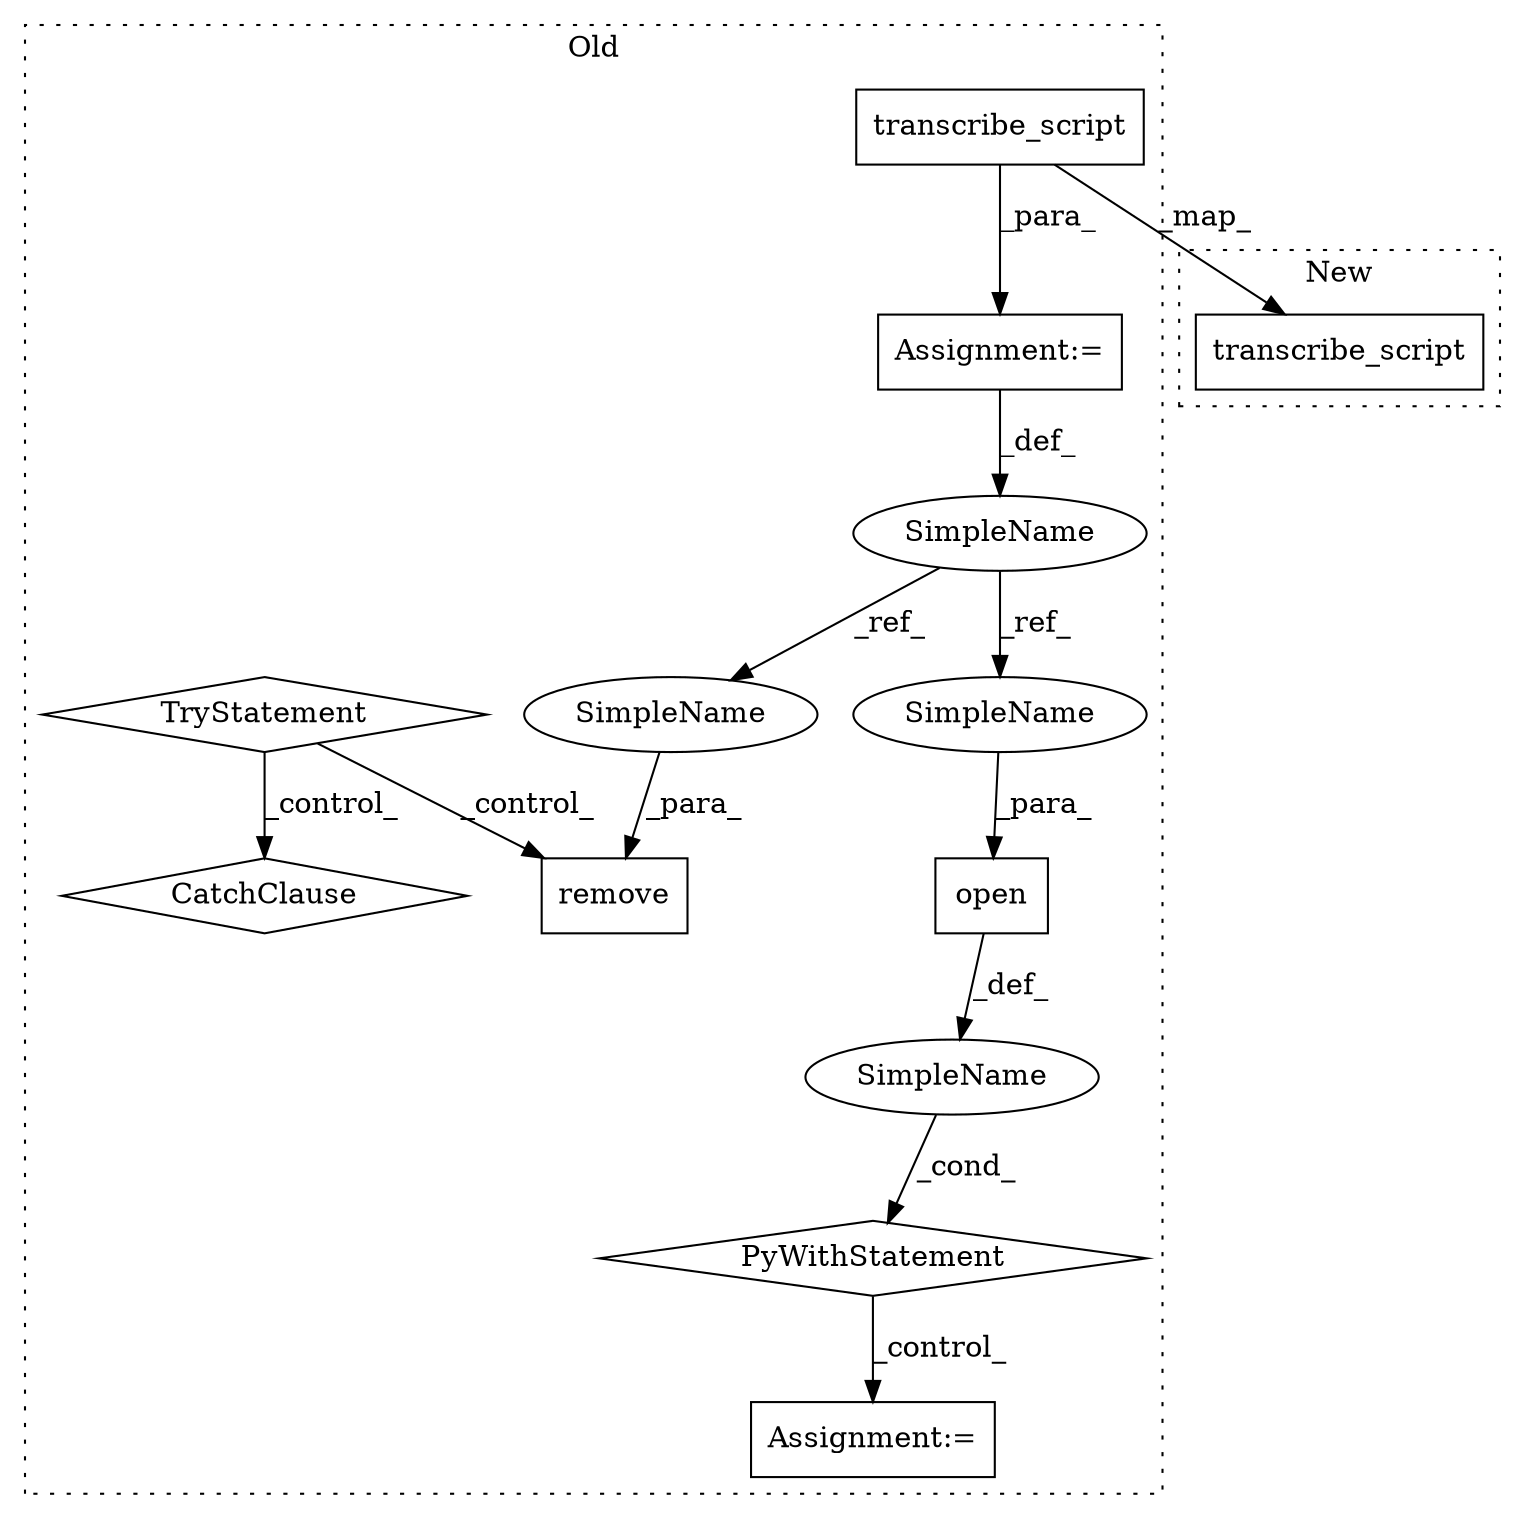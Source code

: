 digraph G {
subgraph cluster0 {
1 [label="transcribe_script" a="32" s="16747,16776" l="18,1" shape="box"];
3 [label="PyWithStatement" a="104" s="18221,18252" l="10,2" shape="diamond"];
4 [label="SimpleName" a="42" s="" l="" shape="ellipse"];
5 [label="Assignment:=" a="7" s="18269" l="6" shape="box"];
6 [label="Assignment:=" a="7" s="16746" l="1" shape="box"];
7 [label="remove" a="32" s="20006,20028" l="7,1" shape="box"];
8 [label="SimpleName" a="42" s="16731" l="15" shape="ellipse"];
9 [label="open" a="32" s="18231,18251" l="5,1" shape="box"];
10 [label="TryStatement" a="54" s="19991" l="4" shape="diamond"];
11 [label="CatchClause" a="12" s="20038,20070" l="11,2" shape="diamond"];
12 [label="SimpleName" a="42" s="20013" l="15" shape="ellipse"];
13 [label="SimpleName" a="42" s="18236" l="15" shape="ellipse"];
label = "Old";
style="dotted";
}
subgraph cluster1 {
2 [label="transcribe_script" a="32" s="18342,18371" l="18,1" shape="box"];
label = "New";
style="dotted";
}
1 -> 6 [label="_para_"];
1 -> 2 [label="_map_"];
3 -> 5 [label="_control_"];
4 -> 3 [label="_cond_"];
6 -> 8 [label="_def_"];
8 -> 12 [label="_ref_"];
8 -> 13 [label="_ref_"];
9 -> 4 [label="_def_"];
10 -> 7 [label="_control_"];
10 -> 11 [label="_control_"];
12 -> 7 [label="_para_"];
13 -> 9 [label="_para_"];
}